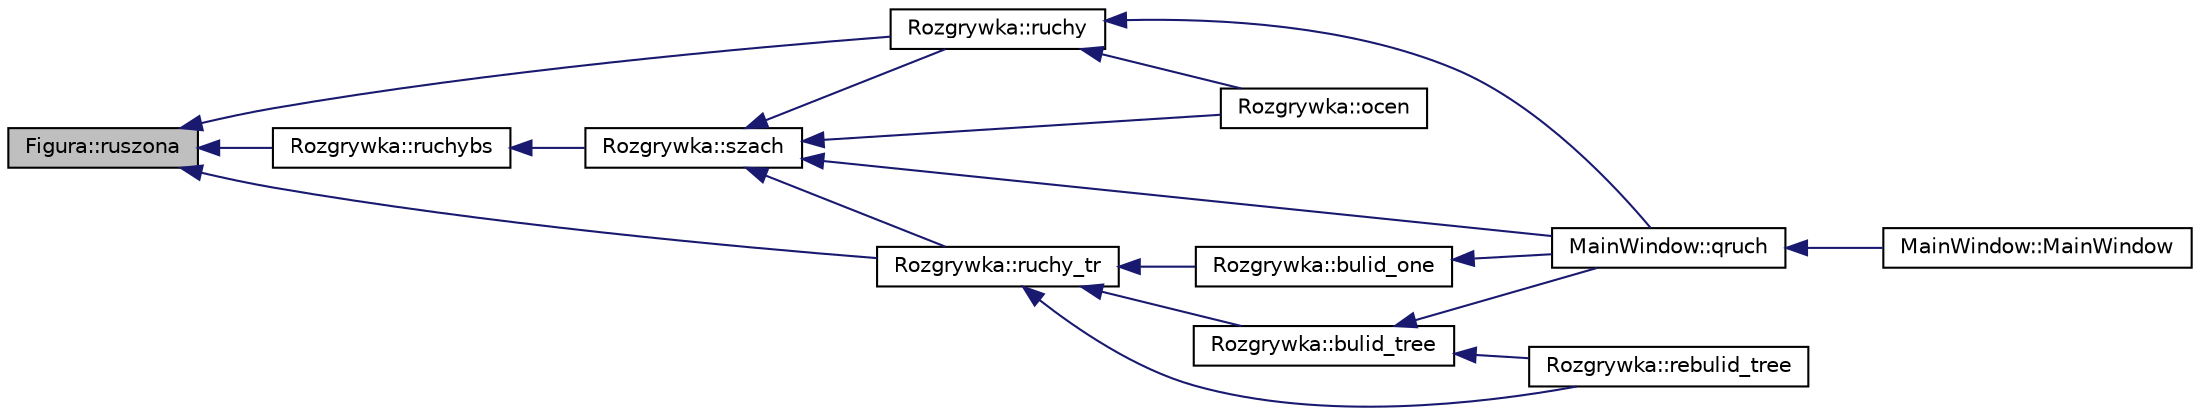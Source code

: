 digraph G
{
  edge [fontname="Helvetica",fontsize="10",labelfontname="Helvetica",labelfontsize="10"];
  node [fontname="Helvetica",fontsize="10",shape=record];
  rankdir="LR";
  Node1 [label="Figura::ruszona",height=0.2,width=0.4,color="black", fillcolor="grey75", style="filled" fontcolor="black"];
  Node1 -> Node2 [dir="back",color="midnightblue",fontsize="10",style="solid"];
  Node2 [label="Rozgrywka::ruchy",height=0.2,width=0.4,color="black", fillcolor="white", style="filled",URL="$class_rozgrywka.html#a4ec65bca4344fd3430b20a95b6ae5990"];
  Node2 -> Node3 [dir="back",color="midnightblue",fontsize="10",style="solid"];
  Node3 [label="MainWindow::qruch",height=0.2,width=0.4,color="black", fillcolor="white", style="filled",URL="$class_main_window.html#ad3e1191b4be0b343cdb2e246c9d11249",tooltip="Definicja funkcji reprezentująca wykonywane ruchy przez figury."];
  Node3 -> Node4 [dir="back",color="midnightblue",fontsize="10",style="solid"];
  Node4 [label="MainWindow::MainWindow",height=0.2,width=0.4,color="black", fillcolor="white", style="filled",URL="$class_main_window.html#a8b244be8b7b7db1b08de2a2acb9409db"];
  Node2 -> Node5 [dir="back",color="midnightblue",fontsize="10",style="solid"];
  Node5 [label="Rozgrywka::ocen",height=0.2,width=0.4,color="black", fillcolor="white", style="filled",URL="$class_rozgrywka.html#a2d9e12afa1eefa14db00415fd5e51f0e"];
  Node1 -> Node6 [dir="back",color="midnightblue",fontsize="10",style="solid"];
  Node6 [label="Rozgrywka::ruchy_tr",height=0.2,width=0.4,color="black", fillcolor="white", style="filled",URL="$class_rozgrywka.html#a645745edda67c70e61ccd6c846ea9548"];
  Node6 -> Node7 [dir="back",color="midnightblue",fontsize="10",style="solid"];
  Node7 [label="Rozgrywka::bulid_one",height=0.2,width=0.4,color="black", fillcolor="white", style="filled",URL="$class_rozgrywka.html#a9ce747229d6682ddda26e68046174ed5"];
  Node7 -> Node3 [dir="back",color="midnightblue",fontsize="10",style="solid"];
  Node6 -> Node8 [dir="back",color="midnightblue",fontsize="10",style="solid"];
  Node8 [label="Rozgrywka::bulid_tree",height=0.2,width=0.4,color="black", fillcolor="white", style="filled",URL="$class_rozgrywka.html#a24317fb3c62860672c260b68d9726cec"];
  Node8 -> Node3 [dir="back",color="midnightblue",fontsize="10",style="solid"];
  Node8 -> Node9 [dir="back",color="midnightblue",fontsize="10",style="solid"];
  Node9 [label="Rozgrywka::rebulid_tree",height=0.2,width=0.4,color="black", fillcolor="white", style="filled",URL="$class_rozgrywka.html#a7958d4c1c224107c0653f7748a479878"];
  Node6 -> Node9 [dir="back",color="midnightblue",fontsize="10",style="solid"];
  Node1 -> Node10 [dir="back",color="midnightblue",fontsize="10",style="solid"];
  Node10 [label="Rozgrywka::ruchybs",height=0.2,width=0.4,color="black", fillcolor="white", style="filled",URL="$class_rozgrywka.html#ac50b0a9d83d128bd38b3f71bd161378c"];
  Node10 -> Node11 [dir="back",color="midnightblue",fontsize="10",style="solid"];
  Node11 [label="Rozgrywka::szach",height=0.2,width=0.4,color="black", fillcolor="white", style="filled",URL="$class_rozgrywka.html#ac3b8130edcb63f1f828e6e613a2cc05c"];
  Node11 -> Node3 [dir="back",color="midnightblue",fontsize="10",style="solid"];
  Node11 -> Node2 [dir="back",color="midnightblue",fontsize="10",style="solid"];
  Node11 -> Node6 [dir="back",color="midnightblue",fontsize="10",style="solid"];
  Node11 -> Node5 [dir="back",color="midnightblue",fontsize="10",style="solid"];
}
